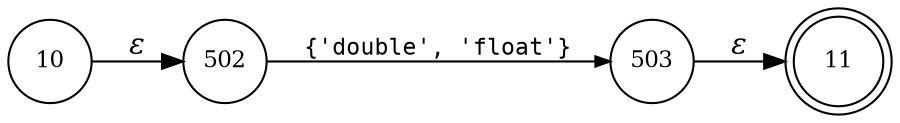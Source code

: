 digraph ATN {
rankdir=LR;
s11[fontsize=11, label="11", shape=doublecircle, fixedsize=true, width=.6];
s502[fontsize=11,label="502", shape=circle, fixedsize=true, width=.55, peripheries=1];
s503[fontsize=11,label="503", shape=circle, fixedsize=true, width=.55, peripheries=1];
s10[fontsize=11,label="10", shape=circle, fixedsize=true, width=.55, peripheries=1];
s10 -> s502 [fontname="Times-Italic", label="&epsilon;"];
s502 -> s503 [fontsize=11, fontname="Courier", arrowsize=.7, label = "{'double', 'float'}", arrowhead = normal];
s503 -> s11 [fontname="Times-Italic", label="&epsilon;"];
}
